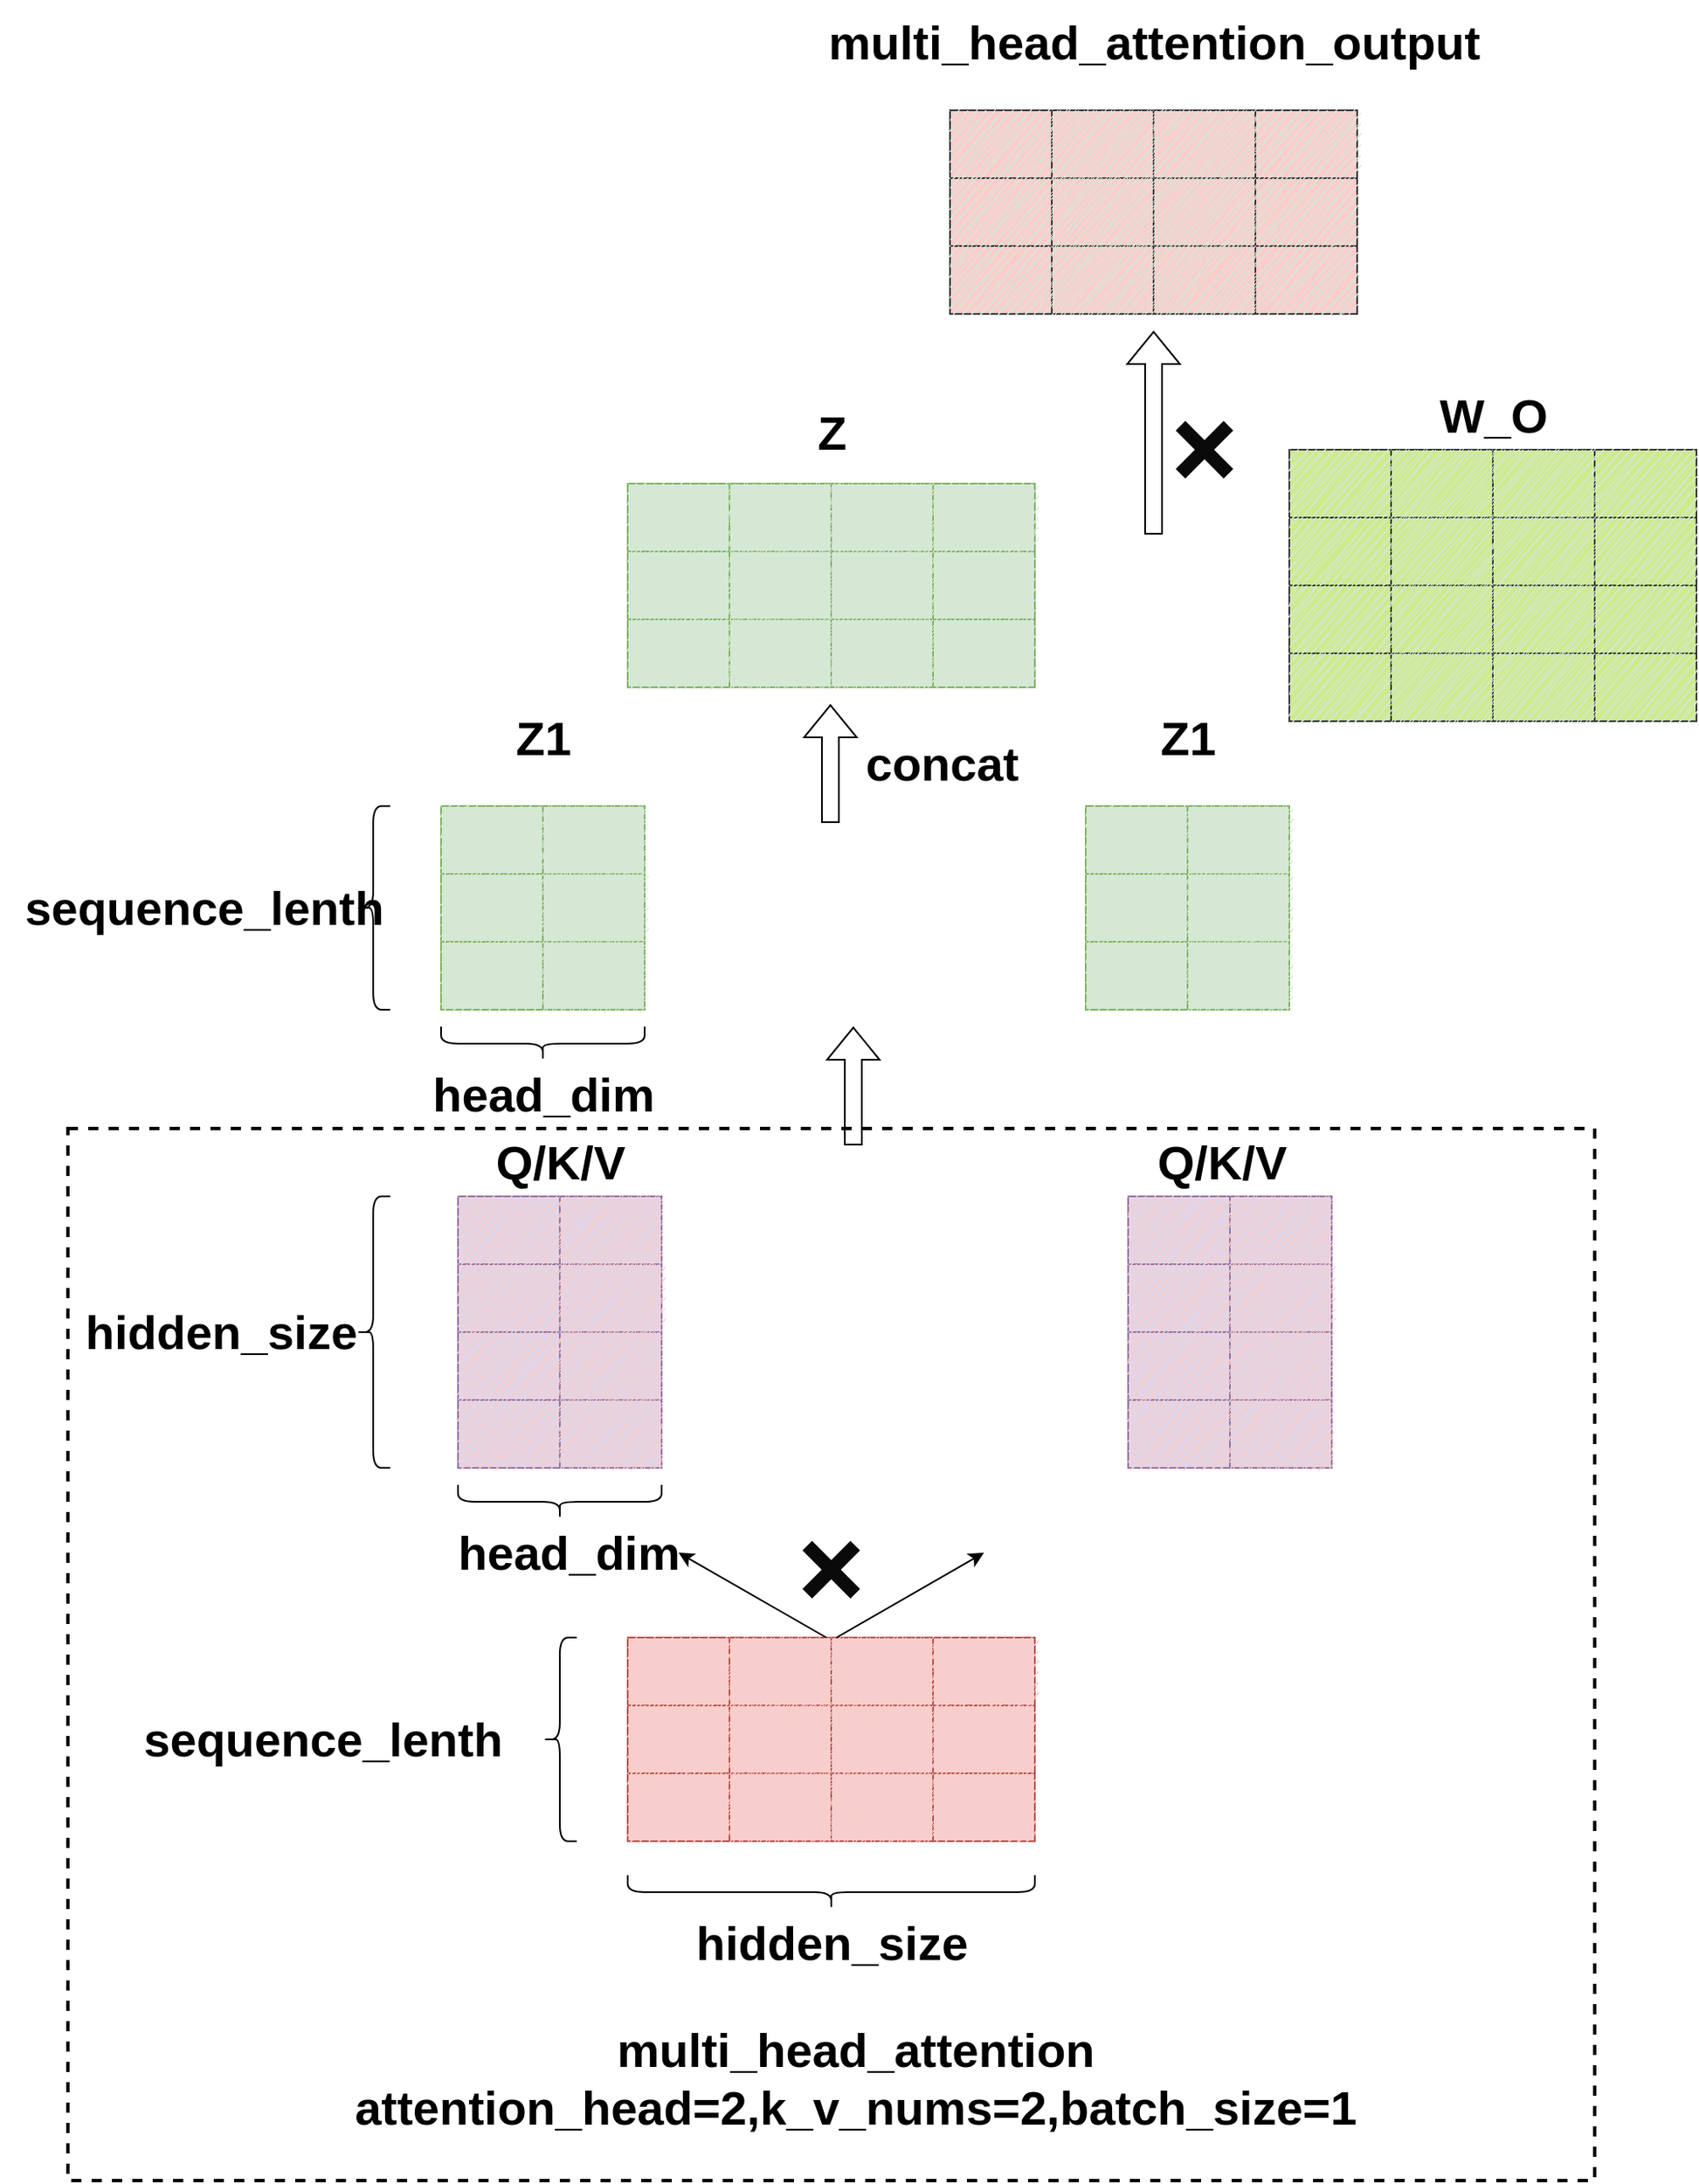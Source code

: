 <mxfile version="28.2.3">
  <diagram name="第 1 页" id="XWmFZcs1bydsPs41KzF8">
    <mxGraphModel dx="2600" dy="2162" grid="1" gridSize="10" guides="1" tooltips="1" connect="1" arrows="1" fold="1" page="1" pageScale="1" pageWidth="827" pageHeight="1169" math="0" shadow="0">
      <root>
        <mxCell id="0" />
        <mxCell id="1" parent="0" />
        <mxCell id="QxQH1etCJ_Zwl-zsI5nc-136" value="" style="rounded=0;whiteSpace=wrap;html=1;fillColor=none;dashed=1;strokeWidth=2;" parent="1" vertex="1">
          <mxGeometry x="-50" y="100" width="900" height="620" as="geometry" />
        </mxCell>
        <mxCell id="QxQH1etCJ_Zwl-zsI5nc-1" value="" style="shape=table;startSize=0;container=1;collapsible=0;childLayout=tableLayout;fontSize=16;fillColor=#f8cecc;strokeColor=#b85450;shadow=0;rounded=0;" parent="1" vertex="1">
          <mxGeometry x="280" y="400" width="240" height="120" as="geometry" />
        </mxCell>
        <mxCell id="QxQH1etCJ_Zwl-zsI5nc-2" value="" style="shape=tableRow;horizontal=0;startSize=0;swimlaneHead=0;swimlaneBody=0;strokeColor=#b85450;top=0;left=0;bottom=0;right=0;collapsible=0;dropTarget=0;fillColor=#f8cecc;points=[[0,0.5],[1,0.5]];portConstraint=eastwest;fontSize=16;shadow=0;sketch=1;curveFitting=1;jiggle=2;" parent="QxQH1etCJ_Zwl-zsI5nc-1" vertex="1">
          <mxGeometry width="240" height="40" as="geometry" />
        </mxCell>
        <mxCell id="QxQH1etCJ_Zwl-zsI5nc-3" value="" style="shape=partialRectangle;html=1;whiteSpace=wrap;connectable=0;strokeColor=#b85450;overflow=hidden;fillColor=#f8cecc;top=0;left=0;bottom=0;right=0;pointerEvents=1;fontSize=16;shadow=0;sketch=1;curveFitting=1;jiggle=2;" parent="QxQH1etCJ_Zwl-zsI5nc-2" vertex="1">
          <mxGeometry width="60" height="40" as="geometry">
            <mxRectangle width="60" height="40" as="alternateBounds" />
          </mxGeometry>
        </mxCell>
        <mxCell id="QxQH1etCJ_Zwl-zsI5nc-4" value="" style="shape=partialRectangle;html=1;whiteSpace=wrap;connectable=0;strokeColor=#b85450;overflow=hidden;fillColor=#f8cecc;top=0;left=0;bottom=0;right=0;pointerEvents=1;fontSize=16;shadow=0;sketch=1;curveFitting=1;jiggle=2;" parent="QxQH1etCJ_Zwl-zsI5nc-2" vertex="1">
          <mxGeometry x="60" width="60" height="40" as="geometry">
            <mxRectangle width="60" height="40" as="alternateBounds" />
          </mxGeometry>
        </mxCell>
        <mxCell id="QxQH1etCJ_Zwl-zsI5nc-5" value="" style="shape=partialRectangle;html=1;whiteSpace=wrap;connectable=0;strokeColor=#b85450;overflow=hidden;fillColor=#f8cecc;top=0;left=0;bottom=0;right=0;pointerEvents=1;fontSize=16;shadow=0;sketch=1;curveFitting=1;jiggle=2;" parent="QxQH1etCJ_Zwl-zsI5nc-2" vertex="1">
          <mxGeometry x="120" width="60" height="40" as="geometry">
            <mxRectangle width="60" height="40" as="alternateBounds" />
          </mxGeometry>
        </mxCell>
        <mxCell id="QxQH1etCJ_Zwl-zsI5nc-14" style="shape=partialRectangle;html=1;whiteSpace=wrap;connectable=0;strokeColor=#b85450;overflow=hidden;fillColor=#f8cecc;top=0;left=0;bottom=0;right=0;pointerEvents=1;fontSize=16;shadow=0;sketch=1;curveFitting=1;jiggle=2;" parent="QxQH1etCJ_Zwl-zsI5nc-2" vertex="1">
          <mxGeometry x="180" width="60" height="40" as="geometry">
            <mxRectangle width="60" height="40" as="alternateBounds" />
          </mxGeometry>
        </mxCell>
        <mxCell id="QxQH1etCJ_Zwl-zsI5nc-6" value="" style="shape=tableRow;horizontal=0;startSize=0;swimlaneHead=0;swimlaneBody=0;strokeColor=#b85450;top=0;left=0;bottom=0;right=0;collapsible=0;dropTarget=0;fillColor=#f8cecc;points=[[0,0.5],[1,0.5]];portConstraint=eastwest;fontSize=16;shadow=0;sketch=1;curveFitting=1;jiggle=2;" parent="QxQH1etCJ_Zwl-zsI5nc-1" vertex="1">
          <mxGeometry y="40" width="240" height="40" as="geometry" />
        </mxCell>
        <mxCell id="QxQH1etCJ_Zwl-zsI5nc-7" value="" style="shape=partialRectangle;html=1;whiteSpace=wrap;connectable=0;strokeColor=#b85450;overflow=hidden;fillColor=#f8cecc;top=0;left=0;bottom=0;right=0;pointerEvents=1;fontSize=16;shadow=0;sketch=1;curveFitting=1;jiggle=2;" parent="QxQH1etCJ_Zwl-zsI5nc-6" vertex="1">
          <mxGeometry width="60" height="40" as="geometry">
            <mxRectangle width="60" height="40" as="alternateBounds" />
          </mxGeometry>
        </mxCell>
        <mxCell id="QxQH1etCJ_Zwl-zsI5nc-8" value="" style="shape=partialRectangle;html=1;whiteSpace=wrap;connectable=0;strokeColor=#b85450;overflow=hidden;fillColor=#f8cecc;top=0;left=0;bottom=0;right=0;pointerEvents=1;fontSize=16;shadow=0;sketch=1;curveFitting=1;jiggle=2;" parent="QxQH1etCJ_Zwl-zsI5nc-6" vertex="1">
          <mxGeometry x="60" width="60" height="40" as="geometry">
            <mxRectangle width="60" height="40" as="alternateBounds" />
          </mxGeometry>
        </mxCell>
        <mxCell id="QxQH1etCJ_Zwl-zsI5nc-9" value="" style="shape=partialRectangle;html=1;whiteSpace=wrap;connectable=0;strokeColor=#b85450;overflow=hidden;fillColor=#f8cecc;top=0;left=0;bottom=0;right=0;pointerEvents=1;fontSize=16;shadow=0;sketch=1;curveFitting=1;jiggle=2;" parent="QxQH1etCJ_Zwl-zsI5nc-6" vertex="1">
          <mxGeometry x="120" width="60" height="40" as="geometry">
            <mxRectangle width="60" height="40" as="alternateBounds" />
          </mxGeometry>
        </mxCell>
        <mxCell id="QxQH1etCJ_Zwl-zsI5nc-15" style="shape=partialRectangle;html=1;whiteSpace=wrap;connectable=0;strokeColor=#b85450;overflow=hidden;fillColor=#f8cecc;top=0;left=0;bottom=0;right=0;pointerEvents=1;fontSize=16;shadow=0;sketch=1;curveFitting=1;jiggle=2;" parent="QxQH1etCJ_Zwl-zsI5nc-6" vertex="1">
          <mxGeometry x="180" width="60" height="40" as="geometry">
            <mxRectangle width="60" height="40" as="alternateBounds" />
          </mxGeometry>
        </mxCell>
        <mxCell id="QxQH1etCJ_Zwl-zsI5nc-10" value="" style="shape=tableRow;horizontal=0;startSize=0;swimlaneHead=0;swimlaneBody=0;strokeColor=#b85450;top=0;left=0;bottom=0;right=0;collapsible=0;dropTarget=0;fillColor=#f8cecc;points=[[0,0.5],[1,0.5]];portConstraint=eastwest;fontSize=16;shadow=0;sketch=1;curveFitting=1;jiggle=2;" parent="QxQH1etCJ_Zwl-zsI5nc-1" vertex="1">
          <mxGeometry y="80" width="240" height="40" as="geometry" />
        </mxCell>
        <mxCell id="QxQH1etCJ_Zwl-zsI5nc-11" value="" style="shape=partialRectangle;html=1;whiteSpace=wrap;connectable=0;strokeColor=#b85450;overflow=hidden;fillColor=#f8cecc;top=0;left=0;bottom=0;right=0;pointerEvents=1;fontSize=16;shadow=0;sketch=1;curveFitting=1;jiggle=2;" parent="QxQH1etCJ_Zwl-zsI5nc-10" vertex="1">
          <mxGeometry width="60" height="40" as="geometry">
            <mxRectangle width="60" height="40" as="alternateBounds" />
          </mxGeometry>
        </mxCell>
        <mxCell id="QxQH1etCJ_Zwl-zsI5nc-12" value="" style="shape=partialRectangle;html=1;whiteSpace=wrap;connectable=0;strokeColor=#b85450;overflow=hidden;fillColor=#f8cecc;top=0;left=0;bottom=0;right=0;pointerEvents=1;fontSize=16;shadow=0;sketch=1;curveFitting=1;jiggle=2;" parent="QxQH1etCJ_Zwl-zsI5nc-10" vertex="1">
          <mxGeometry x="60" width="60" height="40" as="geometry">
            <mxRectangle width="60" height="40" as="alternateBounds" />
          </mxGeometry>
        </mxCell>
        <mxCell id="QxQH1etCJ_Zwl-zsI5nc-13" value="" style="shape=partialRectangle;html=1;whiteSpace=wrap;connectable=0;strokeColor=#b85450;overflow=hidden;fillColor=#f8cecc;top=0;left=0;bottom=0;right=0;pointerEvents=1;fontSize=16;shadow=0;sketch=1;curveFitting=1;jiggle=2;" parent="QxQH1etCJ_Zwl-zsI5nc-10" vertex="1">
          <mxGeometry x="120" width="60" height="40" as="geometry">
            <mxRectangle width="60" height="40" as="alternateBounds" />
          </mxGeometry>
        </mxCell>
        <mxCell id="QxQH1etCJ_Zwl-zsI5nc-16" style="shape=partialRectangle;html=1;whiteSpace=wrap;connectable=0;strokeColor=#b85450;overflow=hidden;fillColor=#f8cecc;top=0;left=0;bottom=0;right=0;pointerEvents=1;fontSize=16;shadow=0;sketch=1;curveFitting=1;jiggle=2;" parent="QxQH1etCJ_Zwl-zsI5nc-10" vertex="1">
          <mxGeometry x="180" width="60" height="40" as="geometry">
            <mxRectangle width="60" height="40" as="alternateBounds" />
          </mxGeometry>
        </mxCell>
        <mxCell id="QxQH1etCJ_Zwl-zsI5nc-17" value="" style="shape=table;startSize=0;container=1;collapsible=0;childLayout=tableLayout;fontSize=16;fillColor=#e1d5e7;strokeColor=#9673a6;shadow=0;rounded=0;" parent="1" vertex="1">
          <mxGeometry x="180" y="140" width="120" height="160" as="geometry" />
        </mxCell>
        <mxCell id="QxQH1etCJ_Zwl-zsI5nc-18" value="" style="shape=tableRow;horizontal=0;startSize=0;swimlaneHead=0;swimlaneBody=0;strokeColor=#b85450;top=0;left=0;bottom=0;right=0;collapsible=0;dropTarget=0;fillColor=#f8cecc;points=[[0,0.5],[1,0.5]];portConstraint=eastwest;fontSize=16;shadow=0;sketch=1;curveFitting=1;jiggle=2;" parent="QxQH1etCJ_Zwl-zsI5nc-17" vertex="1">
          <mxGeometry width="120" height="40" as="geometry" />
        </mxCell>
        <mxCell id="QxQH1etCJ_Zwl-zsI5nc-19" value="" style="shape=partialRectangle;html=1;whiteSpace=wrap;connectable=0;strokeColor=#b85450;overflow=hidden;fillColor=#f8cecc;top=0;left=0;bottom=0;right=0;pointerEvents=1;fontSize=16;shadow=0;sketch=1;curveFitting=1;jiggle=2;" parent="QxQH1etCJ_Zwl-zsI5nc-18" vertex="1">
          <mxGeometry width="60" height="40" as="geometry">
            <mxRectangle width="60" height="40" as="alternateBounds" />
          </mxGeometry>
        </mxCell>
        <mxCell id="QxQH1etCJ_Zwl-zsI5nc-65" style="shape=partialRectangle;html=1;whiteSpace=wrap;connectable=0;strokeColor=#b85450;overflow=hidden;fillColor=#f8cecc;top=0;left=0;bottom=0;right=0;pointerEvents=1;fontSize=16;shadow=0;sketch=1;curveFitting=1;jiggle=2;" parent="QxQH1etCJ_Zwl-zsI5nc-18" vertex="1">
          <mxGeometry x="60" width="60" height="40" as="geometry">
            <mxRectangle width="60" height="40" as="alternateBounds" />
          </mxGeometry>
        </mxCell>
        <mxCell id="QxQH1etCJ_Zwl-zsI5nc-23" value="" style="shape=tableRow;horizontal=0;startSize=0;swimlaneHead=0;swimlaneBody=0;strokeColor=#b85450;top=0;left=0;bottom=0;right=0;collapsible=0;dropTarget=0;fillColor=#f8cecc;points=[[0,0.5],[1,0.5]];portConstraint=eastwest;fontSize=16;shadow=0;sketch=1;curveFitting=1;jiggle=2;" parent="QxQH1etCJ_Zwl-zsI5nc-17" vertex="1">
          <mxGeometry y="40" width="120" height="40" as="geometry" />
        </mxCell>
        <mxCell id="QxQH1etCJ_Zwl-zsI5nc-24" value="" style="shape=partialRectangle;html=1;whiteSpace=wrap;connectable=0;strokeColor=#b85450;overflow=hidden;fillColor=#f8cecc;top=0;left=0;bottom=0;right=0;pointerEvents=1;fontSize=16;shadow=0;sketch=1;curveFitting=1;jiggle=2;" parent="QxQH1etCJ_Zwl-zsI5nc-23" vertex="1">
          <mxGeometry width="60" height="40" as="geometry">
            <mxRectangle width="60" height="40" as="alternateBounds" />
          </mxGeometry>
        </mxCell>
        <mxCell id="QxQH1etCJ_Zwl-zsI5nc-66" style="shape=partialRectangle;html=1;whiteSpace=wrap;connectable=0;strokeColor=#b85450;overflow=hidden;fillColor=#f8cecc;top=0;left=0;bottom=0;right=0;pointerEvents=1;fontSize=16;shadow=0;sketch=1;curveFitting=1;jiggle=2;" parent="QxQH1etCJ_Zwl-zsI5nc-23" vertex="1">
          <mxGeometry x="60" width="60" height="40" as="geometry">
            <mxRectangle width="60" height="40" as="alternateBounds" />
          </mxGeometry>
        </mxCell>
        <mxCell id="QxQH1etCJ_Zwl-zsI5nc-28" value="" style="shape=tableRow;horizontal=0;startSize=0;swimlaneHead=0;swimlaneBody=0;strokeColor=#b85450;top=0;left=0;bottom=0;right=0;collapsible=0;dropTarget=0;fillColor=#f8cecc;points=[[0,0.5],[1,0.5]];portConstraint=eastwest;fontSize=16;shadow=0;sketch=1;curveFitting=1;jiggle=2;" parent="QxQH1etCJ_Zwl-zsI5nc-17" vertex="1">
          <mxGeometry y="80" width="120" height="40" as="geometry" />
        </mxCell>
        <mxCell id="QxQH1etCJ_Zwl-zsI5nc-29" value="" style="shape=partialRectangle;html=1;whiteSpace=wrap;connectable=0;strokeColor=#b85450;overflow=hidden;fillColor=#f8cecc;top=0;left=0;bottom=0;right=0;pointerEvents=1;fontSize=16;shadow=0;sketch=1;curveFitting=1;jiggle=2;" parent="QxQH1etCJ_Zwl-zsI5nc-28" vertex="1">
          <mxGeometry width="60" height="40" as="geometry">
            <mxRectangle width="60" height="40" as="alternateBounds" />
          </mxGeometry>
        </mxCell>
        <mxCell id="QxQH1etCJ_Zwl-zsI5nc-67" style="shape=partialRectangle;html=1;whiteSpace=wrap;connectable=0;strokeColor=#b85450;overflow=hidden;fillColor=#f8cecc;top=0;left=0;bottom=0;right=0;pointerEvents=1;fontSize=16;shadow=0;sketch=1;curveFitting=1;jiggle=2;" parent="QxQH1etCJ_Zwl-zsI5nc-28" vertex="1">
          <mxGeometry x="60" width="60" height="40" as="geometry">
            <mxRectangle width="60" height="40" as="alternateBounds" />
          </mxGeometry>
        </mxCell>
        <mxCell id="QxQH1etCJ_Zwl-zsI5nc-71" style="shape=tableRow;horizontal=0;startSize=0;swimlaneHead=0;swimlaneBody=0;strokeColor=#b85450;top=0;left=0;bottom=0;right=0;collapsible=0;dropTarget=0;fillColor=#f8cecc;points=[[0,0.5],[1,0.5]];portConstraint=eastwest;fontSize=16;shadow=0;sketch=1;curveFitting=1;jiggle=2;" parent="QxQH1etCJ_Zwl-zsI5nc-17" vertex="1">
          <mxGeometry y="120" width="120" height="40" as="geometry" />
        </mxCell>
        <mxCell id="QxQH1etCJ_Zwl-zsI5nc-72" style="shape=partialRectangle;html=1;whiteSpace=wrap;connectable=0;strokeColor=#b85450;overflow=hidden;fillColor=#f8cecc;top=0;left=0;bottom=0;right=0;pointerEvents=1;fontSize=16;shadow=0;sketch=1;curveFitting=1;jiggle=2;" parent="QxQH1etCJ_Zwl-zsI5nc-71" vertex="1">
          <mxGeometry width="60" height="40" as="geometry">
            <mxRectangle width="60" height="40" as="alternateBounds" />
          </mxGeometry>
        </mxCell>
        <mxCell id="QxQH1etCJ_Zwl-zsI5nc-73" style="shape=partialRectangle;html=1;whiteSpace=wrap;connectable=0;strokeColor=#b85450;overflow=hidden;fillColor=#f8cecc;top=0;left=0;bottom=0;right=0;pointerEvents=1;fontSize=16;shadow=0;sketch=1;curveFitting=1;jiggle=2;" parent="QxQH1etCJ_Zwl-zsI5nc-71" vertex="1">
          <mxGeometry x="60" width="60" height="40" as="geometry">
            <mxRectangle width="60" height="40" as="alternateBounds" />
          </mxGeometry>
        </mxCell>
        <mxCell id="QxQH1etCJ_Zwl-zsI5nc-40" value="" style="shape=table;startSize=0;container=1;collapsible=0;childLayout=tableLayout;fontSize=16;fillColor=#e1d5e7;strokeColor=#9673a6;shadow=0;rounded=0;" parent="1" vertex="1">
          <mxGeometry x="575" y="140" width="120" height="160" as="geometry" />
        </mxCell>
        <mxCell id="QxQH1etCJ_Zwl-zsI5nc-41" value="" style="shape=tableRow;horizontal=0;startSize=0;swimlaneHead=0;swimlaneBody=0;strokeColor=#b85450;top=0;left=0;bottom=0;right=0;collapsible=0;dropTarget=0;fillColor=#f8cecc;points=[[0,0.5],[1,0.5]];portConstraint=eastwest;fontSize=16;shadow=0;sketch=1;curveFitting=1;jiggle=2;" parent="QxQH1etCJ_Zwl-zsI5nc-40" vertex="1">
          <mxGeometry width="120" height="40" as="geometry" />
        </mxCell>
        <mxCell id="QxQH1etCJ_Zwl-zsI5nc-42" value="" style="shape=partialRectangle;html=1;whiteSpace=wrap;connectable=0;strokeColor=#b85450;overflow=hidden;fillColor=#f8cecc;top=0;left=0;bottom=0;right=0;pointerEvents=1;fontSize=16;shadow=0;sketch=1;curveFitting=1;jiggle=2;" parent="QxQH1etCJ_Zwl-zsI5nc-41" vertex="1">
          <mxGeometry width="60" height="40" as="geometry">
            <mxRectangle width="60" height="40" as="alternateBounds" />
          </mxGeometry>
        </mxCell>
        <mxCell id="QxQH1etCJ_Zwl-zsI5nc-68" style="shape=partialRectangle;html=1;whiteSpace=wrap;connectable=0;strokeColor=#b85450;overflow=hidden;fillColor=#f8cecc;top=0;left=0;bottom=0;right=0;pointerEvents=1;fontSize=16;shadow=0;sketch=1;curveFitting=1;jiggle=2;" parent="QxQH1etCJ_Zwl-zsI5nc-41" vertex="1">
          <mxGeometry x="60" width="60" height="40" as="geometry">
            <mxRectangle width="60" height="40" as="alternateBounds" />
          </mxGeometry>
        </mxCell>
        <mxCell id="QxQH1etCJ_Zwl-zsI5nc-43" value="" style="shape=tableRow;horizontal=0;startSize=0;swimlaneHead=0;swimlaneBody=0;strokeColor=#b85450;top=0;left=0;bottom=0;right=0;collapsible=0;dropTarget=0;fillColor=#f8cecc;points=[[0,0.5],[1,0.5]];portConstraint=eastwest;fontSize=16;shadow=0;sketch=1;curveFitting=1;jiggle=2;" parent="QxQH1etCJ_Zwl-zsI5nc-40" vertex="1">
          <mxGeometry y="40" width="120" height="40" as="geometry" />
        </mxCell>
        <mxCell id="QxQH1etCJ_Zwl-zsI5nc-44" value="" style="shape=partialRectangle;html=1;whiteSpace=wrap;connectable=0;strokeColor=#b85450;overflow=hidden;fillColor=#f8cecc;top=0;left=0;bottom=0;right=0;pointerEvents=1;fontSize=16;shadow=0;sketch=1;curveFitting=1;jiggle=2;" parent="QxQH1etCJ_Zwl-zsI5nc-43" vertex="1">
          <mxGeometry width="60" height="40" as="geometry">
            <mxRectangle width="60" height="40" as="alternateBounds" />
          </mxGeometry>
        </mxCell>
        <mxCell id="QxQH1etCJ_Zwl-zsI5nc-69" style="shape=partialRectangle;html=1;whiteSpace=wrap;connectable=0;strokeColor=#b85450;overflow=hidden;fillColor=#f8cecc;top=0;left=0;bottom=0;right=0;pointerEvents=1;fontSize=16;shadow=0;sketch=1;curveFitting=1;jiggle=2;" parent="QxQH1etCJ_Zwl-zsI5nc-43" vertex="1">
          <mxGeometry x="60" width="60" height="40" as="geometry">
            <mxRectangle width="60" height="40" as="alternateBounds" />
          </mxGeometry>
        </mxCell>
        <mxCell id="QxQH1etCJ_Zwl-zsI5nc-45" value="" style="shape=tableRow;horizontal=0;startSize=0;swimlaneHead=0;swimlaneBody=0;strokeColor=#b85450;top=0;left=0;bottom=0;right=0;collapsible=0;dropTarget=0;fillColor=#f8cecc;points=[[0,0.5],[1,0.5]];portConstraint=eastwest;fontSize=16;shadow=0;sketch=1;curveFitting=1;jiggle=2;" parent="QxQH1etCJ_Zwl-zsI5nc-40" vertex="1">
          <mxGeometry y="80" width="120" height="40" as="geometry" />
        </mxCell>
        <mxCell id="QxQH1etCJ_Zwl-zsI5nc-46" value="" style="shape=partialRectangle;html=1;whiteSpace=wrap;connectable=0;strokeColor=#b85450;overflow=hidden;fillColor=#f8cecc;top=0;left=0;bottom=0;right=0;pointerEvents=1;fontSize=16;shadow=0;sketch=1;curveFitting=1;jiggle=2;" parent="QxQH1etCJ_Zwl-zsI5nc-45" vertex="1">
          <mxGeometry width="60" height="40" as="geometry">
            <mxRectangle width="60" height="40" as="alternateBounds" />
          </mxGeometry>
        </mxCell>
        <mxCell id="QxQH1etCJ_Zwl-zsI5nc-70" style="shape=partialRectangle;html=1;whiteSpace=wrap;connectable=0;strokeColor=#b85450;overflow=hidden;fillColor=#f8cecc;top=0;left=0;bottom=0;right=0;pointerEvents=1;fontSize=16;shadow=0;sketch=1;curveFitting=1;jiggle=2;" parent="QxQH1etCJ_Zwl-zsI5nc-45" vertex="1">
          <mxGeometry x="60" width="60" height="40" as="geometry">
            <mxRectangle width="60" height="40" as="alternateBounds" />
          </mxGeometry>
        </mxCell>
        <mxCell id="QxQH1etCJ_Zwl-zsI5nc-74" style="shape=tableRow;horizontal=0;startSize=0;swimlaneHead=0;swimlaneBody=0;strokeColor=#b85450;top=0;left=0;bottom=0;right=0;collapsible=0;dropTarget=0;fillColor=#f8cecc;points=[[0,0.5],[1,0.5]];portConstraint=eastwest;fontSize=16;shadow=0;sketch=1;curveFitting=1;jiggle=2;" parent="QxQH1etCJ_Zwl-zsI5nc-40" vertex="1">
          <mxGeometry y="120" width="120" height="40" as="geometry" />
        </mxCell>
        <mxCell id="QxQH1etCJ_Zwl-zsI5nc-75" style="shape=partialRectangle;html=1;whiteSpace=wrap;connectable=0;strokeColor=#b85450;overflow=hidden;fillColor=#f8cecc;top=0;left=0;bottom=0;right=0;pointerEvents=1;fontSize=16;shadow=0;sketch=1;curveFitting=1;jiggle=2;" parent="QxQH1etCJ_Zwl-zsI5nc-74" vertex="1">
          <mxGeometry width="60" height="40" as="geometry">
            <mxRectangle width="60" height="40" as="alternateBounds" />
          </mxGeometry>
        </mxCell>
        <mxCell id="QxQH1etCJ_Zwl-zsI5nc-76" style="shape=partialRectangle;html=1;whiteSpace=wrap;connectable=0;strokeColor=#b85450;overflow=hidden;fillColor=#f8cecc;top=0;left=0;bottom=0;right=0;pointerEvents=1;fontSize=16;shadow=0;sketch=1;curveFitting=1;jiggle=2;" parent="QxQH1etCJ_Zwl-zsI5nc-74" vertex="1">
          <mxGeometry x="60" width="60" height="40" as="geometry">
            <mxRectangle width="60" height="40" as="alternateBounds" />
          </mxGeometry>
        </mxCell>
        <mxCell id="QxQH1etCJ_Zwl-zsI5nc-61" value="" style="shape=curlyBracket;whiteSpace=wrap;html=1;rounded=1;labelPosition=left;verticalLabelPosition=middle;align=right;verticalAlign=middle;" parent="1" vertex="1">
          <mxGeometry x="230" y="400" width="20" height="120" as="geometry" />
        </mxCell>
        <mxCell id="QxQH1etCJ_Zwl-zsI5nc-62" value="&lt;font&gt;&lt;b&gt;hidden_size&lt;/b&gt;&lt;/font&gt;" style="text;html=1;align=center;verticalAlign=middle;resizable=0;points=[];autosize=1;strokeColor=none;fillColor=none;strokeWidth=1;fontSize=28;" parent="1" vertex="1">
          <mxGeometry x="310" y="555" width="180" height="50" as="geometry" />
        </mxCell>
        <mxCell id="QxQH1etCJ_Zwl-zsI5nc-63" value="" style="shape=curlyBracket;whiteSpace=wrap;html=1;rounded=1;labelPosition=left;verticalLabelPosition=middle;align=right;verticalAlign=middle;rotation=-90;size=0.5;" parent="1" vertex="1">
          <mxGeometry x="390" y="430" width="20" height="240" as="geometry" />
        </mxCell>
        <mxCell id="QxQH1etCJ_Zwl-zsI5nc-64" value="&lt;font&gt;&lt;b&gt;sequence_lenth&lt;/b&gt;&lt;/font&gt;" style="text;html=1;align=center;verticalAlign=middle;resizable=0;points=[];autosize=1;strokeColor=none;fillColor=none;strokeWidth=1;fontSize=28;" parent="1" vertex="1">
          <mxGeometry x="-20" y="435" width="240" height="50" as="geometry" />
        </mxCell>
        <mxCell id="QxQH1etCJ_Zwl-zsI5nc-77" value="&lt;span&gt;&lt;b&gt;head_dim&lt;/b&gt;&lt;/span&gt;" style="text;html=1;align=center;verticalAlign=middle;resizable=0;points=[];autosize=1;strokeColor=none;fillColor=none;strokeWidth=1;fontSize=28;" parent="1" vertex="1">
          <mxGeometry x="170" y="325" width="150" height="50" as="geometry" />
        </mxCell>
        <mxCell id="QxQH1etCJ_Zwl-zsI5nc-78" value="" style="shape=curlyBracket;whiteSpace=wrap;html=1;rounded=1;labelPosition=left;verticalLabelPosition=middle;align=right;verticalAlign=middle;rotation=-90;size=0.5;" parent="1" vertex="1">
          <mxGeometry x="230" y="260" width="20" height="120" as="geometry" />
        </mxCell>
        <mxCell id="QxQH1etCJ_Zwl-zsI5nc-81" value="&lt;div&gt;&lt;font&gt;&lt;b&gt;multi_head_attention&lt;/b&gt;&lt;/font&gt;&lt;/div&gt;&lt;font&gt;&lt;b&gt;attention_head=2,&lt;/b&gt;&lt;/font&gt;&lt;b style=&quot;background-color: transparent; color: light-dark(rgb(0, 0, 0), rgb(255, 255, 255));&quot;&gt;k_v_nums=2,batch_size=1&lt;/b&gt;" style="text;html=1;align=center;verticalAlign=middle;resizable=0;points=[];autosize=1;strokeColor=none;fillColor=none;strokeWidth=1;fontSize=28;" parent="1" vertex="1">
          <mxGeometry x="109" y="620" width="610" height="80" as="geometry" />
        </mxCell>
        <mxCell id="QxQH1etCJ_Zwl-zsI5nc-82" value="" style="shape=curlyBracket;whiteSpace=wrap;html=1;rounded=1;labelPosition=left;verticalLabelPosition=middle;align=right;verticalAlign=middle;" parent="1" vertex="1">
          <mxGeometry x="120" y="140" width="20" height="160" as="geometry" />
        </mxCell>
        <mxCell id="QxQH1etCJ_Zwl-zsI5nc-84" value="&lt;font&gt;&lt;b&gt;hidden_size&lt;/b&gt;&lt;/font&gt;" style="text;html=1;align=center;verticalAlign=middle;resizable=0;points=[];autosize=1;strokeColor=none;fillColor=none;strokeWidth=1;fontSize=28;" parent="1" vertex="1">
          <mxGeometry x="-50" y="195" width="180" height="50" as="geometry" />
        </mxCell>
        <mxCell id="QxQH1etCJ_Zwl-zsI5nc-86" value="" style="shape=flexArrow;endArrow=classic;html=1;rounded=0;" parent="1" edge="1">
          <mxGeometry width="50" height="50" relative="1" as="geometry">
            <mxPoint x="413" y="110" as="sourcePoint" />
            <mxPoint x="413" y="40" as="targetPoint" />
          </mxGeometry>
        </mxCell>
        <mxCell id="QxQH1etCJ_Zwl-zsI5nc-87" value="" style="endArrow=classic;html=1;rounded=0;exitX=0.488;exitY=0;exitDx=0;exitDy=0;exitPerimeter=0;" parent="1" source="QxQH1etCJ_Zwl-zsI5nc-2" edge="1">
          <mxGeometry width="50" height="50" relative="1" as="geometry">
            <mxPoint x="330" y="320" as="sourcePoint" />
            <mxPoint x="310" y="350" as="targetPoint" />
          </mxGeometry>
        </mxCell>
        <mxCell id="QxQH1etCJ_Zwl-zsI5nc-88" value="" style="endArrow=classic;html=1;rounded=0;exitX=0.513;exitY=0;exitDx=0;exitDy=0;exitPerimeter=0;" parent="1" source="QxQH1etCJ_Zwl-zsI5nc-2" edge="1">
          <mxGeometry width="50" height="50" relative="1" as="geometry">
            <mxPoint x="547" y="410" as="sourcePoint" />
            <mxPoint x="490" y="350" as="targetPoint" />
          </mxGeometry>
        </mxCell>
        <mxCell id="QxQH1etCJ_Zwl-zsI5nc-89" value="" style="shape=cross;whiteSpace=wrap;html=1;rotation=45;strokeColor=none;fillColor=light-dark(#0a0a0a, #ededed);" parent="1" vertex="1">
          <mxGeometry x="380" y="340" width="40" height="40" as="geometry" />
        </mxCell>
        <mxCell id="QxQH1etCJ_Zwl-zsI5nc-92" value="&lt;font&gt;&lt;b&gt;Q/K/V&lt;/b&gt;&lt;/font&gt;" style="text;html=1;align=center;verticalAlign=middle;resizable=0;points=[];autosize=1;strokeColor=none;fillColor=none;strokeWidth=1;fontSize=28;" parent="1" vertex="1">
          <mxGeometry x="190" y="95" width="100" height="50" as="geometry" />
        </mxCell>
        <mxCell id="QxQH1etCJ_Zwl-zsI5nc-93" value="&lt;b&gt;Q/K/V&lt;/b&gt;" style="text;html=1;align=center;verticalAlign=middle;resizable=0;points=[];autosize=1;strokeColor=none;fillColor=none;strokeWidth=1;fontSize=28;" parent="1" vertex="1">
          <mxGeometry x="580" y="95" width="100" height="50" as="geometry" />
        </mxCell>
        <mxCell id="QxQH1etCJ_Zwl-zsI5nc-94" value="" style="shape=table;startSize=0;container=1;collapsible=0;childLayout=tableLayout;fontSize=16;fillColor=#d5e8d4;strokeColor=#82b366;shadow=0;rounded=0;" parent="1" vertex="1">
          <mxGeometry x="170" y="-90" width="120" height="120" as="geometry" />
        </mxCell>
        <mxCell id="QxQH1etCJ_Zwl-zsI5nc-95" value="" style="shape=tableRow;horizontal=0;startSize=0;swimlaneHead=0;swimlaneBody=0;strokeColor=#82b366;top=0;left=0;bottom=0;right=0;collapsible=0;dropTarget=0;fillColor=#d5e8d4;points=[[0,0.5],[1,0.5]];portConstraint=eastwest;fontSize=16;shadow=0;sketch=1;curveFitting=1;jiggle=2;" parent="QxQH1etCJ_Zwl-zsI5nc-94" vertex="1">
          <mxGeometry width="120" height="40" as="geometry" />
        </mxCell>
        <mxCell id="QxQH1etCJ_Zwl-zsI5nc-96" value="" style="shape=partialRectangle;html=1;whiteSpace=wrap;connectable=0;strokeColor=#82b366;overflow=hidden;fillColor=#d5e8d4;top=0;left=0;bottom=0;right=0;pointerEvents=1;fontSize=16;shadow=0;sketch=1;curveFitting=1;jiggle=2;" parent="QxQH1etCJ_Zwl-zsI5nc-95" vertex="1">
          <mxGeometry width="60" height="40" as="geometry">
            <mxRectangle width="60" height="40" as="alternateBounds" />
          </mxGeometry>
        </mxCell>
        <mxCell id="QxQH1etCJ_Zwl-zsI5nc-97" value="" style="shape=partialRectangle;html=1;whiteSpace=wrap;connectable=0;strokeColor=#82b366;overflow=hidden;fillColor=#d5e8d4;top=0;left=0;bottom=0;right=0;pointerEvents=1;fontSize=16;shadow=0;sketch=1;curveFitting=1;jiggle=2;" parent="QxQH1etCJ_Zwl-zsI5nc-95" vertex="1">
          <mxGeometry x="60" width="60" height="40" as="geometry">
            <mxRectangle width="60" height="40" as="alternateBounds" />
          </mxGeometry>
        </mxCell>
        <mxCell id="QxQH1etCJ_Zwl-zsI5nc-100" value="" style="shape=tableRow;horizontal=0;startSize=0;swimlaneHead=0;swimlaneBody=0;strokeColor=#82b366;top=0;left=0;bottom=0;right=0;collapsible=0;dropTarget=0;fillColor=#d5e8d4;points=[[0,0.5],[1,0.5]];portConstraint=eastwest;fontSize=16;shadow=0;sketch=1;curveFitting=1;jiggle=2;" parent="QxQH1etCJ_Zwl-zsI5nc-94" vertex="1">
          <mxGeometry y="40" width="120" height="40" as="geometry" />
        </mxCell>
        <mxCell id="QxQH1etCJ_Zwl-zsI5nc-101" value="" style="shape=partialRectangle;html=1;whiteSpace=wrap;connectable=0;strokeColor=#82b366;overflow=hidden;fillColor=#d5e8d4;top=0;left=0;bottom=0;right=0;pointerEvents=1;fontSize=16;shadow=0;sketch=1;curveFitting=1;jiggle=2;" parent="QxQH1etCJ_Zwl-zsI5nc-100" vertex="1">
          <mxGeometry width="60" height="40" as="geometry">
            <mxRectangle width="60" height="40" as="alternateBounds" />
          </mxGeometry>
        </mxCell>
        <mxCell id="QxQH1etCJ_Zwl-zsI5nc-102" value="" style="shape=partialRectangle;html=1;whiteSpace=wrap;connectable=0;strokeColor=#82b366;overflow=hidden;fillColor=#d5e8d4;top=0;left=0;bottom=0;right=0;pointerEvents=1;fontSize=16;shadow=0;sketch=1;curveFitting=1;jiggle=2;" parent="QxQH1etCJ_Zwl-zsI5nc-100" vertex="1">
          <mxGeometry x="60" width="60" height="40" as="geometry">
            <mxRectangle width="60" height="40" as="alternateBounds" />
          </mxGeometry>
        </mxCell>
        <mxCell id="QxQH1etCJ_Zwl-zsI5nc-105" value="" style="shape=tableRow;horizontal=0;startSize=0;swimlaneHead=0;swimlaneBody=0;strokeColor=#82b366;top=0;left=0;bottom=0;right=0;collapsible=0;dropTarget=0;fillColor=#d5e8d4;points=[[0,0.5],[1,0.5]];portConstraint=eastwest;fontSize=16;shadow=0;sketch=1;curveFitting=1;jiggle=2;" parent="QxQH1etCJ_Zwl-zsI5nc-94" vertex="1">
          <mxGeometry y="80" width="120" height="40" as="geometry" />
        </mxCell>
        <mxCell id="QxQH1etCJ_Zwl-zsI5nc-106" value="" style="shape=partialRectangle;html=1;whiteSpace=wrap;connectable=0;strokeColor=#82b366;overflow=hidden;fillColor=#d5e8d4;top=0;left=0;bottom=0;right=0;pointerEvents=1;fontSize=16;shadow=0;sketch=1;curveFitting=1;jiggle=2;" parent="QxQH1etCJ_Zwl-zsI5nc-105" vertex="1">
          <mxGeometry width="60" height="40" as="geometry">
            <mxRectangle width="60" height="40" as="alternateBounds" />
          </mxGeometry>
        </mxCell>
        <mxCell id="QxQH1etCJ_Zwl-zsI5nc-107" value="" style="shape=partialRectangle;html=1;whiteSpace=wrap;connectable=0;strokeColor=#82b366;overflow=hidden;fillColor=#d5e8d4;top=0;left=0;bottom=0;right=0;pointerEvents=1;fontSize=16;shadow=0;sketch=1;curveFitting=1;jiggle=2;" parent="QxQH1etCJ_Zwl-zsI5nc-105" vertex="1">
          <mxGeometry x="60" width="60" height="40" as="geometry">
            <mxRectangle width="60" height="40" as="alternateBounds" />
          </mxGeometry>
        </mxCell>
        <mxCell id="QxQH1etCJ_Zwl-zsI5nc-110" value="" style="shape=table;startSize=0;container=1;collapsible=0;childLayout=tableLayout;fontSize=16;fillColor=#d5e8d4;strokeColor=#82b366;shadow=0;rounded=0;" parent="1" vertex="1">
          <mxGeometry x="550" y="-90" width="120" height="120" as="geometry" />
        </mxCell>
        <mxCell id="QxQH1etCJ_Zwl-zsI5nc-111" value="" style="shape=tableRow;horizontal=0;startSize=0;swimlaneHead=0;swimlaneBody=0;strokeColor=#82b366;top=0;left=0;bottom=0;right=0;collapsible=0;dropTarget=0;fillColor=#d5e8d4;points=[[0,0.5],[1,0.5]];portConstraint=eastwest;fontSize=16;shadow=0;sketch=1;curveFitting=1;jiggle=2;" parent="QxQH1etCJ_Zwl-zsI5nc-110" vertex="1">
          <mxGeometry width="120" height="40" as="geometry" />
        </mxCell>
        <mxCell id="QxQH1etCJ_Zwl-zsI5nc-112" value="" style="shape=partialRectangle;html=1;whiteSpace=wrap;connectable=0;strokeColor=#82b366;overflow=hidden;fillColor=#d5e8d4;top=0;left=0;bottom=0;right=0;pointerEvents=1;fontSize=16;shadow=0;sketch=1;curveFitting=1;jiggle=2;" parent="QxQH1etCJ_Zwl-zsI5nc-111" vertex="1">
          <mxGeometry width="60" height="40" as="geometry">
            <mxRectangle width="60" height="40" as="alternateBounds" />
          </mxGeometry>
        </mxCell>
        <mxCell id="QxQH1etCJ_Zwl-zsI5nc-113" value="" style="shape=partialRectangle;html=1;whiteSpace=wrap;connectable=0;strokeColor=#82b366;overflow=hidden;fillColor=#d5e8d4;top=0;left=0;bottom=0;right=0;pointerEvents=1;fontSize=16;shadow=0;sketch=1;curveFitting=1;jiggle=2;" parent="QxQH1etCJ_Zwl-zsI5nc-111" vertex="1">
          <mxGeometry x="60" width="60" height="40" as="geometry">
            <mxRectangle width="60" height="40" as="alternateBounds" />
          </mxGeometry>
        </mxCell>
        <mxCell id="QxQH1etCJ_Zwl-zsI5nc-116" value="" style="shape=tableRow;horizontal=0;startSize=0;swimlaneHead=0;swimlaneBody=0;strokeColor=#82b366;top=0;left=0;bottom=0;right=0;collapsible=0;dropTarget=0;fillColor=#d5e8d4;points=[[0,0.5],[1,0.5]];portConstraint=eastwest;fontSize=16;shadow=0;sketch=1;curveFitting=1;jiggle=2;" parent="QxQH1etCJ_Zwl-zsI5nc-110" vertex="1">
          <mxGeometry y="40" width="120" height="40" as="geometry" />
        </mxCell>
        <mxCell id="QxQH1etCJ_Zwl-zsI5nc-117" value="" style="shape=partialRectangle;html=1;whiteSpace=wrap;connectable=0;strokeColor=#82b366;overflow=hidden;fillColor=#d5e8d4;top=0;left=0;bottom=0;right=0;pointerEvents=1;fontSize=16;shadow=0;sketch=1;curveFitting=1;jiggle=2;" parent="QxQH1etCJ_Zwl-zsI5nc-116" vertex="1">
          <mxGeometry width="60" height="40" as="geometry">
            <mxRectangle width="60" height="40" as="alternateBounds" />
          </mxGeometry>
        </mxCell>
        <mxCell id="QxQH1etCJ_Zwl-zsI5nc-118" value="" style="shape=partialRectangle;html=1;whiteSpace=wrap;connectable=0;strokeColor=#82b366;overflow=hidden;fillColor=#d5e8d4;top=0;left=0;bottom=0;right=0;pointerEvents=1;fontSize=16;shadow=0;sketch=1;curveFitting=1;jiggle=2;" parent="QxQH1etCJ_Zwl-zsI5nc-116" vertex="1">
          <mxGeometry x="60" width="60" height="40" as="geometry">
            <mxRectangle width="60" height="40" as="alternateBounds" />
          </mxGeometry>
        </mxCell>
        <mxCell id="QxQH1etCJ_Zwl-zsI5nc-121" value="" style="shape=tableRow;horizontal=0;startSize=0;swimlaneHead=0;swimlaneBody=0;strokeColor=#82b366;top=0;left=0;bottom=0;right=0;collapsible=0;dropTarget=0;fillColor=#d5e8d4;points=[[0,0.5],[1,0.5]];portConstraint=eastwest;fontSize=16;shadow=0;sketch=1;curveFitting=1;jiggle=2;" parent="QxQH1etCJ_Zwl-zsI5nc-110" vertex="1">
          <mxGeometry y="80" width="120" height="40" as="geometry" />
        </mxCell>
        <mxCell id="QxQH1etCJ_Zwl-zsI5nc-122" value="" style="shape=partialRectangle;html=1;whiteSpace=wrap;connectable=0;strokeColor=#82b366;overflow=hidden;fillColor=#d5e8d4;top=0;left=0;bottom=0;right=0;pointerEvents=1;fontSize=16;shadow=0;sketch=1;curveFitting=1;jiggle=2;" parent="QxQH1etCJ_Zwl-zsI5nc-121" vertex="1">
          <mxGeometry width="60" height="40" as="geometry">
            <mxRectangle width="60" height="40" as="alternateBounds" />
          </mxGeometry>
        </mxCell>
        <mxCell id="QxQH1etCJ_Zwl-zsI5nc-123" value="" style="shape=partialRectangle;html=1;whiteSpace=wrap;connectable=0;strokeColor=#82b366;overflow=hidden;fillColor=#d5e8d4;top=0;left=0;bottom=0;right=0;pointerEvents=1;fontSize=16;shadow=0;sketch=1;curveFitting=1;jiggle=2;" parent="QxQH1etCJ_Zwl-zsI5nc-121" vertex="1">
          <mxGeometry x="60" width="60" height="40" as="geometry">
            <mxRectangle width="60" height="40" as="alternateBounds" />
          </mxGeometry>
        </mxCell>
        <mxCell id="QxQH1etCJ_Zwl-zsI5nc-126" value="&lt;font&gt;&lt;b&gt;Z1&lt;/b&gt;&lt;/font&gt;" style="text;html=1;align=center;verticalAlign=middle;resizable=0;points=[];autosize=1;strokeColor=none;fillColor=none;strokeWidth=1;fontSize=28;" parent="1" vertex="1">
          <mxGeometry x="200" y="-155" width="60" height="50" as="geometry" />
        </mxCell>
        <mxCell id="QxQH1etCJ_Zwl-zsI5nc-127" value="" style="shape=curlyBracket;whiteSpace=wrap;html=1;rounded=1;labelPosition=left;verticalLabelPosition=middle;align=right;verticalAlign=middle;rotation=-90;size=0.5;" parent="1" vertex="1">
          <mxGeometry x="220" y="-10" width="20" height="120" as="geometry" />
        </mxCell>
        <mxCell id="QxQH1etCJ_Zwl-zsI5nc-128" value="&lt;span&gt;&lt;b&gt;head_dim&lt;/b&gt;&lt;/span&gt;" style="text;html=1;align=center;verticalAlign=middle;resizable=0;points=[];autosize=1;strokeColor=none;fillColor=none;strokeWidth=1;fontSize=28;" parent="1" vertex="1">
          <mxGeometry x="155" y="55" width="150" height="50" as="geometry" />
        </mxCell>
        <mxCell id="QxQH1etCJ_Zwl-zsI5nc-129" value="" style="shape=curlyBracket;whiteSpace=wrap;html=1;rounded=1;labelPosition=left;verticalLabelPosition=middle;align=right;verticalAlign=middle;" parent="1" vertex="1">
          <mxGeometry x="120" y="-90" width="20" height="120" as="geometry" />
        </mxCell>
        <mxCell id="QxQH1etCJ_Zwl-zsI5nc-130" value="&lt;font&gt;&lt;b&gt;sequence_lenth&lt;/b&gt;&lt;/font&gt;" style="text;html=1;align=center;verticalAlign=middle;resizable=0;points=[];autosize=1;strokeColor=none;fillColor=none;strokeWidth=1;fontSize=28;" parent="1" vertex="1">
          <mxGeometry x="-90" y="-55" width="240" height="50" as="geometry" />
        </mxCell>
        <mxCell id="QxQH1etCJ_Zwl-zsI5nc-133" value="&lt;font&gt;&lt;b&gt;Z1&lt;/b&gt;&lt;/font&gt;" style="text;html=1;align=center;verticalAlign=middle;resizable=0;points=[];autosize=1;strokeColor=none;fillColor=none;strokeWidth=1;fontSize=28;" parent="1" vertex="1">
          <mxGeometry x="580" y="-155" width="60" height="50" as="geometry" />
        </mxCell>
        <mxCell id="QxQH1etCJ_Zwl-zsI5nc-137" value="" style="shape=flexArrow;endArrow=classic;html=1;rounded=0;" parent="1" edge="1">
          <mxGeometry width="50" height="50" relative="1" as="geometry">
            <mxPoint x="399.5" y="-80" as="sourcePoint" />
            <mxPoint x="399.5" y="-150" as="targetPoint" />
          </mxGeometry>
        </mxCell>
        <mxCell id="QxQH1etCJ_Zwl-zsI5nc-138" value="&lt;font&gt;&lt;b&gt;concat&lt;/b&gt;&lt;/font&gt;" style="text;html=1;align=center;verticalAlign=middle;resizable=0;points=[];autosize=1;strokeColor=none;fillColor=none;strokeWidth=1;fontSize=28;" parent="1" vertex="1">
          <mxGeometry x="410" y="-140" width="110" height="50" as="geometry" />
        </mxCell>
        <mxCell id="QxQH1etCJ_Zwl-zsI5nc-139" value="" style="shape=table;startSize=0;container=1;collapsible=0;childLayout=tableLayout;fontSize=16;fillColor=#d5e8d4;strokeColor=#82b366;shadow=0;rounded=0;" parent="1" vertex="1">
          <mxGeometry x="280" y="-280" width="240" height="120" as="geometry" />
        </mxCell>
        <mxCell id="QxQH1etCJ_Zwl-zsI5nc-140" value="" style="shape=tableRow;horizontal=0;startSize=0;swimlaneHead=0;swimlaneBody=0;strokeColor=#82b366;top=0;left=0;bottom=0;right=0;collapsible=0;dropTarget=0;fillColor=#d5e8d4;points=[[0,0.5],[1,0.5]];portConstraint=eastwest;fontSize=16;shadow=0;sketch=1;curveFitting=1;jiggle=2;" parent="QxQH1etCJ_Zwl-zsI5nc-139" vertex="1">
          <mxGeometry width="240" height="40" as="geometry" />
        </mxCell>
        <mxCell id="QxQH1etCJ_Zwl-zsI5nc-141" value="" style="shape=partialRectangle;html=1;whiteSpace=wrap;connectable=0;strokeColor=#82b366;overflow=hidden;fillColor=#d5e8d4;top=0;left=0;bottom=0;right=0;pointerEvents=1;fontSize=16;shadow=0;sketch=1;curveFitting=1;jiggle=2;" parent="QxQH1etCJ_Zwl-zsI5nc-140" vertex="1">
          <mxGeometry width="60" height="40" as="geometry">
            <mxRectangle width="60" height="40" as="alternateBounds" />
          </mxGeometry>
        </mxCell>
        <mxCell id="QxQH1etCJ_Zwl-zsI5nc-142" value="" style="shape=partialRectangle;html=1;whiteSpace=wrap;connectable=0;strokeColor=#82b366;overflow=hidden;fillColor=#d5e8d4;top=0;left=0;bottom=0;right=0;pointerEvents=1;fontSize=16;shadow=0;sketch=1;curveFitting=1;jiggle=2;" parent="QxQH1etCJ_Zwl-zsI5nc-140" vertex="1">
          <mxGeometry x="60" width="60" height="40" as="geometry">
            <mxRectangle width="60" height="40" as="alternateBounds" />
          </mxGeometry>
        </mxCell>
        <mxCell id="QxQH1etCJ_Zwl-zsI5nc-149" style="shape=partialRectangle;html=1;whiteSpace=wrap;connectable=0;strokeColor=#82b366;overflow=hidden;fillColor=#d5e8d4;top=0;left=0;bottom=0;right=0;pointerEvents=1;fontSize=16;shadow=0;sketch=1;curveFitting=1;jiggle=2;" parent="QxQH1etCJ_Zwl-zsI5nc-140" vertex="1">
          <mxGeometry x="120" width="60" height="40" as="geometry">
            <mxRectangle width="60" height="40" as="alternateBounds" />
          </mxGeometry>
        </mxCell>
        <mxCell id="QxQH1etCJ_Zwl-zsI5nc-152" style="shape=partialRectangle;html=1;whiteSpace=wrap;connectable=0;strokeColor=#82b366;overflow=hidden;fillColor=#d5e8d4;top=0;left=0;bottom=0;right=0;pointerEvents=1;fontSize=16;shadow=0;sketch=1;curveFitting=1;jiggle=2;" parent="QxQH1etCJ_Zwl-zsI5nc-140" vertex="1">
          <mxGeometry x="180" width="60" height="40" as="geometry">
            <mxRectangle width="60" height="40" as="alternateBounds" />
          </mxGeometry>
        </mxCell>
        <mxCell id="QxQH1etCJ_Zwl-zsI5nc-143" value="" style="shape=tableRow;horizontal=0;startSize=0;swimlaneHead=0;swimlaneBody=0;strokeColor=#82b366;top=0;left=0;bottom=0;right=0;collapsible=0;dropTarget=0;fillColor=#d5e8d4;points=[[0,0.5],[1,0.5]];portConstraint=eastwest;fontSize=16;shadow=0;sketch=1;curveFitting=1;jiggle=2;" parent="QxQH1etCJ_Zwl-zsI5nc-139" vertex="1">
          <mxGeometry y="40" width="240" height="40" as="geometry" />
        </mxCell>
        <mxCell id="QxQH1etCJ_Zwl-zsI5nc-144" value="" style="shape=partialRectangle;html=1;whiteSpace=wrap;connectable=0;strokeColor=#82b366;overflow=hidden;fillColor=#d5e8d4;top=0;left=0;bottom=0;right=0;pointerEvents=1;fontSize=16;shadow=0;sketch=1;curveFitting=1;jiggle=2;" parent="QxQH1etCJ_Zwl-zsI5nc-143" vertex="1">
          <mxGeometry width="60" height="40" as="geometry">
            <mxRectangle width="60" height="40" as="alternateBounds" />
          </mxGeometry>
        </mxCell>
        <mxCell id="QxQH1etCJ_Zwl-zsI5nc-145" value="" style="shape=partialRectangle;html=1;whiteSpace=wrap;connectable=0;strokeColor=#82b366;overflow=hidden;fillColor=#d5e8d4;top=0;left=0;bottom=0;right=0;pointerEvents=1;fontSize=16;shadow=0;sketch=1;curveFitting=1;jiggle=2;" parent="QxQH1etCJ_Zwl-zsI5nc-143" vertex="1">
          <mxGeometry x="60" width="60" height="40" as="geometry">
            <mxRectangle width="60" height="40" as="alternateBounds" />
          </mxGeometry>
        </mxCell>
        <mxCell id="QxQH1etCJ_Zwl-zsI5nc-150" style="shape=partialRectangle;html=1;whiteSpace=wrap;connectable=0;strokeColor=#82b366;overflow=hidden;fillColor=#d5e8d4;top=0;left=0;bottom=0;right=0;pointerEvents=1;fontSize=16;shadow=0;sketch=1;curveFitting=1;jiggle=2;" parent="QxQH1etCJ_Zwl-zsI5nc-143" vertex="1">
          <mxGeometry x="120" width="60" height="40" as="geometry">
            <mxRectangle width="60" height="40" as="alternateBounds" />
          </mxGeometry>
        </mxCell>
        <mxCell id="QxQH1etCJ_Zwl-zsI5nc-153" style="shape=partialRectangle;html=1;whiteSpace=wrap;connectable=0;strokeColor=#82b366;overflow=hidden;fillColor=#d5e8d4;top=0;left=0;bottom=0;right=0;pointerEvents=1;fontSize=16;shadow=0;sketch=1;curveFitting=1;jiggle=2;" parent="QxQH1etCJ_Zwl-zsI5nc-143" vertex="1">
          <mxGeometry x="180" width="60" height="40" as="geometry">
            <mxRectangle width="60" height="40" as="alternateBounds" />
          </mxGeometry>
        </mxCell>
        <mxCell id="QxQH1etCJ_Zwl-zsI5nc-146" value="" style="shape=tableRow;horizontal=0;startSize=0;swimlaneHead=0;swimlaneBody=0;strokeColor=#82b366;top=0;left=0;bottom=0;right=0;collapsible=0;dropTarget=0;fillColor=#d5e8d4;points=[[0,0.5],[1,0.5]];portConstraint=eastwest;fontSize=16;shadow=0;sketch=1;curveFitting=1;jiggle=2;" parent="QxQH1etCJ_Zwl-zsI5nc-139" vertex="1">
          <mxGeometry y="80" width="240" height="40" as="geometry" />
        </mxCell>
        <mxCell id="QxQH1etCJ_Zwl-zsI5nc-147" value="" style="shape=partialRectangle;html=1;whiteSpace=wrap;connectable=0;strokeColor=#82b366;overflow=hidden;fillColor=#d5e8d4;top=0;left=0;bottom=0;right=0;pointerEvents=1;fontSize=16;shadow=0;sketch=1;curveFitting=1;jiggle=2;" parent="QxQH1etCJ_Zwl-zsI5nc-146" vertex="1">
          <mxGeometry width="60" height="40" as="geometry">
            <mxRectangle width="60" height="40" as="alternateBounds" />
          </mxGeometry>
        </mxCell>
        <mxCell id="QxQH1etCJ_Zwl-zsI5nc-148" value="" style="shape=partialRectangle;html=1;whiteSpace=wrap;connectable=0;strokeColor=#82b366;overflow=hidden;fillColor=#d5e8d4;top=0;left=0;bottom=0;right=0;pointerEvents=1;fontSize=16;shadow=0;sketch=1;curveFitting=1;jiggle=2;" parent="QxQH1etCJ_Zwl-zsI5nc-146" vertex="1">
          <mxGeometry x="60" width="60" height="40" as="geometry">
            <mxRectangle width="60" height="40" as="alternateBounds" />
          </mxGeometry>
        </mxCell>
        <mxCell id="QxQH1etCJ_Zwl-zsI5nc-151" style="shape=partialRectangle;html=1;whiteSpace=wrap;connectable=0;strokeColor=#82b366;overflow=hidden;fillColor=#d5e8d4;top=0;left=0;bottom=0;right=0;pointerEvents=1;fontSize=16;shadow=0;sketch=1;curveFitting=1;jiggle=2;" parent="QxQH1etCJ_Zwl-zsI5nc-146" vertex="1">
          <mxGeometry x="120" width="60" height="40" as="geometry">
            <mxRectangle width="60" height="40" as="alternateBounds" />
          </mxGeometry>
        </mxCell>
        <mxCell id="QxQH1etCJ_Zwl-zsI5nc-154" style="shape=partialRectangle;html=1;whiteSpace=wrap;connectable=0;strokeColor=#82b366;overflow=hidden;fillColor=#d5e8d4;top=0;left=0;bottom=0;right=0;pointerEvents=1;fontSize=16;shadow=0;sketch=1;curveFitting=1;jiggle=2;" parent="QxQH1etCJ_Zwl-zsI5nc-146" vertex="1">
          <mxGeometry x="180" width="60" height="40" as="geometry">
            <mxRectangle width="60" height="40" as="alternateBounds" />
          </mxGeometry>
        </mxCell>
        <mxCell id="QxQH1etCJ_Zwl-zsI5nc-155" value="&lt;font&gt;&lt;b&gt;Z&lt;/b&gt;&lt;/font&gt;" style="text;html=1;align=center;verticalAlign=middle;resizable=0;points=[];autosize=1;strokeColor=none;fillColor=none;strokeWidth=1;fontSize=28;" parent="1" vertex="1">
          <mxGeometry x="380" y="-335" width="40" height="50" as="geometry" />
        </mxCell>
        <mxCell id="QxQH1etCJ_Zwl-zsI5nc-156" value="" style="shape=table;startSize=0;container=1;collapsible=0;childLayout=tableLayout;fontSize=16;fillColor=#cdeb8b;strokeColor=#36393d;shadow=0;rounded=0;" parent="1" vertex="1">
          <mxGeometry x="670" y="-300" width="240" height="160" as="geometry" />
        </mxCell>
        <mxCell id="QxQH1etCJ_Zwl-zsI5nc-157" value="" style="shape=tableRow;horizontal=0;startSize=0;swimlaneHead=0;swimlaneBody=0;strokeColor=#82b366;top=0;left=0;bottom=0;right=0;collapsible=0;dropTarget=0;fillColor=#d5e8d4;points=[[0,0.5],[1,0.5]];portConstraint=eastwest;fontSize=16;shadow=0;sketch=1;curveFitting=1;jiggle=2;" parent="QxQH1etCJ_Zwl-zsI5nc-156" vertex="1">
          <mxGeometry width="240" height="40" as="geometry" />
        </mxCell>
        <mxCell id="QxQH1etCJ_Zwl-zsI5nc-158" value="" style="shape=partialRectangle;html=1;whiteSpace=wrap;connectable=0;strokeColor=#82b366;overflow=hidden;fillColor=#d5e8d4;top=0;left=0;bottom=0;right=0;pointerEvents=1;fontSize=16;shadow=0;sketch=1;curveFitting=1;jiggle=2;" parent="QxQH1etCJ_Zwl-zsI5nc-157" vertex="1">
          <mxGeometry width="60" height="40" as="geometry">
            <mxRectangle width="60" height="40" as="alternateBounds" />
          </mxGeometry>
        </mxCell>
        <mxCell id="QxQH1etCJ_Zwl-zsI5nc-159" value="" style="shape=partialRectangle;html=1;whiteSpace=wrap;connectable=0;strokeColor=#82b366;overflow=hidden;fillColor=#d5e8d4;top=0;left=0;bottom=0;right=0;pointerEvents=1;fontSize=16;shadow=0;sketch=1;curveFitting=1;jiggle=2;" parent="QxQH1etCJ_Zwl-zsI5nc-157" vertex="1">
          <mxGeometry x="60" width="60" height="40" as="geometry">
            <mxRectangle width="60" height="40" as="alternateBounds" />
          </mxGeometry>
        </mxCell>
        <mxCell id="QxQH1etCJ_Zwl-zsI5nc-160" style="shape=partialRectangle;html=1;whiteSpace=wrap;connectable=0;strokeColor=#82b366;overflow=hidden;fillColor=#d5e8d4;top=0;left=0;bottom=0;right=0;pointerEvents=1;fontSize=16;shadow=0;sketch=1;curveFitting=1;jiggle=2;" parent="QxQH1etCJ_Zwl-zsI5nc-157" vertex="1">
          <mxGeometry x="120" width="60" height="40" as="geometry">
            <mxRectangle width="60" height="40" as="alternateBounds" />
          </mxGeometry>
        </mxCell>
        <mxCell id="QxQH1etCJ_Zwl-zsI5nc-161" style="shape=partialRectangle;html=1;whiteSpace=wrap;connectable=0;strokeColor=#82b366;overflow=hidden;fillColor=#d5e8d4;top=0;left=0;bottom=0;right=0;pointerEvents=1;fontSize=16;shadow=0;sketch=1;curveFitting=1;jiggle=2;" parent="QxQH1etCJ_Zwl-zsI5nc-157" vertex="1">
          <mxGeometry x="180" width="60" height="40" as="geometry">
            <mxRectangle width="60" height="40" as="alternateBounds" />
          </mxGeometry>
        </mxCell>
        <mxCell id="QxQH1etCJ_Zwl-zsI5nc-162" value="" style="shape=tableRow;horizontal=0;startSize=0;swimlaneHead=0;swimlaneBody=0;strokeColor=#82b366;top=0;left=0;bottom=0;right=0;collapsible=0;dropTarget=0;fillColor=#d5e8d4;points=[[0,0.5],[1,0.5]];portConstraint=eastwest;fontSize=16;shadow=0;sketch=1;curveFitting=1;jiggle=2;" parent="QxQH1etCJ_Zwl-zsI5nc-156" vertex="1">
          <mxGeometry y="40" width="240" height="40" as="geometry" />
        </mxCell>
        <mxCell id="QxQH1etCJ_Zwl-zsI5nc-163" value="" style="shape=partialRectangle;html=1;whiteSpace=wrap;connectable=0;strokeColor=#82b366;overflow=hidden;fillColor=#d5e8d4;top=0;left=0;bottom=0;right=0;pointerEvents=1;fontSize=16;shadow=0;sketch=1;curveFitting=1;jiggle=2;" parent="QxQH1etCJ_Zwl-zsI5nc-162" vertex="1">
          <mxGeometry width="60" height="40" as="geometry">
            <mxRectangle width="60" height="40" as="alternateBounds" />
          </mxGeometry>
        </mxCell>
        <mxCell id="QxQH1etCJ_Zwl-zsI5nc-164" value="" style="shape=partialRectangle;html=1;whiteSpace=wrap;connectable=0;strokeColor=#82b366;overflow=hidden;fillColor=#d5e8d4;top=0;left=0;bottom=0;right=0;pointerEvents=1;fontSize=16;shadow=0;sketch=1;curveFitting=1;jiggle=2;" parent="QxQH1etCJ_Zwl-zsI5nc-162" vertex="1">
          <mxGeometry x="60" width="60" height="40" as="geometry">
            <mxRectangle width="60" height="40" as="alternateBounds" />
          </mxGeometry>
        </mxCell>
        <mxCell id="QxQH1etCJ_Zwl-zsI5nc-165" style="shape=partialRectangle;html=1;whiteSpace=wrap;connectable=0;strokeColor=#82b366;overflow=hidden;fillColor=#d5e8d4;top=0;left=0;bottom=0;right=0;pointerEvents=1;fontSize=16;shadow=0;sketch=1;curveFitting=1;jiggle=2;" parent="QxQH1etCJ_Zwl-zsI5nc-162" vertex="1">
          <mxGeometry x="120" width="60" height="40" as="geometry">
            <mxRectangle width="60" height="40" as="alternateBounds" />
          </mxGeometry>
        </mxCell>
        <mxCell id="QxQH1etCJ_Zwl-zsI5nc-166" style="shape=partialRectangle;html=1;whiteSpace=wrap;connectable=0;strokeColor=#82b366;overflow=hidden;fillColor=#d5e8d4;top=0;left=0;bottom=0;right=0;pointerEvents=1;fontSize=16;shadow=0;sketch=1;curveFitting=1;jiggle=2;" parent="QxQH1etCJ_Zwl-zsI5nc-162" vertex="1">
          <mxGeometry x="180" width="60" height="40" as="geometry">
            <mxRectangle width="60" height="40" as="alternateBounds" />
          </mxGeometry>
        </mxCell>
        <mxCell id="QxQH1etCJ_Zwl-zsI5nc-167" value="" style="shape=tableRow;horizontal=0;startSize=0;swimlaneHead=0;swimlaneBody=0;strokeColor=#82b366;top=0;left=0;bottom=0;right=0;collapsible=0;dropTarget=0;fillColor=#d5e8d4;points=[[0,0.5],[1,0.5]];portConstraint=eastwest;fontSize=16;shadow=0;sketch=1;curveFitting=1;jiggle=2;" parent="QxQH1etCJ_Zwl-zsI5nc-156" vertex="1">
          <mxGeometry y="80" width="240" height="40" as="geometry" />
        </mxCell>
        <mxCell id="QxQH1etCJ_Zwl-zsI5nc-168" value="" style="shape=partialRectangle;html=1;whiteSpace=wrap;connectable=0;strokeColor=#82b366;overflow=hidden;fillColor=#d5e8d4;top=0;left=0;bottom=0;right=0;pointerEvents=1;fontSize=16;shadow=0;sketch=1;curveFitting=1;jiggle=2;" parent="QxQH1etCJ_Zwl-zsI5nc-167" vertex="1">
          <mxGeometry width="60" height="40" as="geometry">
            <mxRectangle width="60" height="40" as="alternateBounds" />
          </mxGeometry>
        </mxCell>
        <mxCell id="QxQH1etCJ_Zwl-zsI5nc-169" value="" style="shape=partialRectangle;html=1;whiteSpace=wrap;connectable=0;strokeColor=#82b366;overflow=hidden;fillColor=#d5e8d4;top=0;left=0;bottom=0;right=0;pointerEvents=1;fontSize=16;shadow=0;sketch=1;curveFitting=1;jiggle=2;" parent="QxQH1etCJ_Zwl-zsI5nc-167" vertex="1">
          <mxGeometry x="60" width="60" height="40" as="geometry">
            <mxRectangle width="60" height="40" as="alternateBounds" />
          </mxGeometry>
        </mxCell>
        <mxCell id="QxQH1etCJ_Zwl-zsI5nc-170" style="shape=partialRectangle;html=1;whiteSpace=wrap;connectable=0;strokeColor=#82b366;overflow=hidden;fillColor=#d5e8d4;top=0;left=0;bottom=0;right=0;pointerEvents=1;fontSize=16;shadow=0;sketch=1;curveFitting=1;jiggle=2;" parent="QxQH1etCJ_Zwl-zsI5nc-167" vertex="1">
          <mxGeometry x="120" width="60" height="40" as="geometry">
            <mxRectangle width="60" height="40" as="alternateBounds" />
          </mxGeometry>
        </mxCell>
        <mxCell id="QxQH1etCJ_Zwl-zsI5nc-171" style="shape=partialRectangle;html=1;whiteSpace=wrap;connectable=0;strokeColor=#82b366;overflow=hidden;fillColor=#d5e8d4;top=0;left=0;bottom=0;right=0;pointerEvents=1;fontSize=16;shadow=0;sketch=1;curveFitting=1;jiggle=2;" parent="QxQH1etCJ_Zwl-zsI5nc-167" vertex="1">
          <mxGeometry x="180" width="60" height="40" as="geometry">
            <mxRectangle width="60" height="40" as="alternateBounds" />
          </mxGeometry>
        </mxCell>
        <mxCell id="QxQH1etCJ_Zwl-zsI5nc-172" style="shape=tableRow;horizontal=0;startSize=0;swimlaneHead=0;swimlaneBody=0;strokeColor=#82b366;top=0;left=0;bottom=0;right=0;collapsible=0;dropTarget=0;fillColor=#d5e8d4;points=[[0,0.5],[1,0.5]];portConstraint=eastwest;fontSize=16;shadow=0;sketch=1;curveFitting=1;jiggle=2;" parent="QxQH1etCJ_Zwl-zsI5nc-156" vertex="1">
          <mxGeometry y="120" width="240" height="40" as="geometry" />
        </mxCell>
        <mxCell id="QxQH1etCJ_Zwl-zsI5nc-173" style="shape=partialRectangle;html=1;whiteSpace=wrap;connectable=0;strokeColor=#82b366;overflow=hidden;fillColor=#d5e8d4;top=0;left=0;bottom=0;right=0;pointerEvents=1;fontSize=16;shadow=0;sketch=1;curveFitting=1;jiggle=2;" parent="QxQH1etCJ_Zwl-zsI5nc-172" vertex="1">
          <mxGeometry width="60" height="40" as="geometry">
            <mxRectangle width="60" height="40" as="alternateBounds" />
          </mxGeometry>
        </mxCell>
        <mxCell id="QxQH1etCJ_Zwl-zsI5nc-174" style="shape=partialRectangle;html=1;whiteSpace=wrap;connectable=0;strokeColor=#82b366;overflow=hidden;fillColor=#d5e8d4;top=0;left=0;bottom=0;right=0;pointerEvents=1;fontSize=16;shadow=0;sketch=1;curveFitting=1;jiggle=2;" parent="QxQH1etCJ_Zwl-zsI5nc-172" vertex="1">
          <mxGeometry x="60" width="60" height="40" as="geometry">
            <mxRectangle width="60" height="40" as="alternateBounds" />
          </mxGeometry>
        </mxCell>
        <mxCell id="QxQH1etCJ_Zwl-zsI5nc-175" style="shape=partialRectangle;html=1;whiteSpace=wrap;connectable=0;strokeColor=#82b366;overflow=hidden;fillColor=#d5e8d4;top=0;left=0;bottom=0;right=0;pointerEvents=1;fontSize=16;shadow=0;sketch=1;curveFitting=1;jiggle=2;" parent="QxQH1etCJ_Zwl-zsI5nc-172" vertex="1">
          <mxGeometry x="120" width="60" height="40" as="geometry">
            <mxRectangle width="60" height="40" as="alternateBounds" />
          </mxGeometry>
        </mxCell>
        <mxCell id="QxQH1etCJ_Zwl-zsI5nc-176" style="shape=partialRectangle;html=1;whiteSpace=wrap;connectable=0;strokeColor=#82b366;overflow=hidden;fillColor=#d5e8d4;top=0;left=0;bottom=0;right=0;pointerEvents=1;fontSize=16;shadow=0;sketch=1;curveFitting=1;jiggle=2;" parent="QxQH1etCJ_Zwl-zsI5nc-172" vertex="1">
          <mxGeometry x="180" width="60" height="40" as="geometry">
            <mxRectangle width="60" height="40" as="alternateBounds" />
          </mxGeometry>
        </mxCell>
        <mxCell id="QxQH1etCJ_Zwl-zsI5nc-177" value="&lt;font&gt;&lt;b&gt;W_O&lt;/b&gt;&lt;/font&gt;" style="text;html=1;align=center;verticalAlign=middle;resizable=0;points=[];autosize=1;strokeColor=none;fillColor=none;strokeWidth=1;fontSize=28;" parent="1" vertex="1">
          <mxGeometry x="745" y="-345" width="90" height="50" as="geometry" />
        </mxCell>
        <mxCell id="QxQH1etCJ_Zwl-zsI5nc-179" value="" style="shape=flexArrow;endArrow=classic;html=1;rounded=0;" parent="1" edge="1">
          <mxGeometry width="50" height="50" relative="1" as="geometry">
            <mxPoint x="590" y="-250" as="sourcePoint" />
            <mxPoint x="590" y="-370" as="targetPoint" />
          </mxGeometry>
        </mxCell>
        <mxCell id="QxQH1etCJ_Zwl-zsI5nc-180" value="" style="shape=cross;whiteSpace=wrap;html=1;rotation=45;strokeColor=none;fillColor=light-dark(#0a0a0a, #ededed);" parent="1" vertex="1">
          <mxGeometry x="600.004" y="-319.996" width="40" height="40" as="geometry" />
        </mxCell>
        <mxCell id="QxQH1etCJ_Zwl-zsI5nc-182" value="" style="shape=table;startSize=0;container=1;collapsible=0;childLayout=tableLayout;fontSize=16;fillColor=#ffcccc;strokeColor=#36393d;shadow=0;rounded=0;" parent="1" vertex="1">
          <mxGeometry x="470" y="-500" width="240" height="120" as="geometry" />
        </mxCell>
        <mxCell id="QxQH1etCJ_Zwl-zsI5nc-183" value="" style="shape=tableRow;horizontal=0;startSize=0;swimlaneHead=0;swimlaneBody=0;strokeColor=#82b366;top=0;left=0;bottom=0;right=0;collapsible=0;dropTarget=0;fillColor=#d5e8d4;points=[[0,0.5],[1,0.5]];portConstraint=eastwest;fontSize=16;shadow=0;sketch=1;curveFitting=1;jiggle=2;" parent="QxQH1etCJ_Zwl-zsI5nc-182" vertex="1">
          <mxGeometry width="240" height="40" as="geometry" />
        </mxCell>
        <mxCell id="QxQH1etCJ_Zwl-zsI5nc-184" value="" style="shape=partialRectangle;html=1;whiteSpace=wrap;connectable=0;strokeColor=#82b366;overflow=hidden;fillColor=#d5e8d4;top=0;left=0;bottom=0;right=0;pointerEvents=1;fontSize=16;shadow=0;sketch=1;curveFitting=1;jiggle=2;" parent="QxQH1etCJ_Zwl-zsI5nc-183" vertex="1">
          <mxGeometry width="60" height="40" as="geometry">
            <mxRectangle width="60" height="40" as="alternateBounds" />
          </mxGeometry>
        </mxCell>
        <mxCell id="QxQH1etCJ_Zwl-zsI5nc-185" value="" style="shape=partialRectangle;html=1;whiteSpace=wrap;connectable=0;strokeColor=#82b366;overflow=hidden;fillColor=#d5e8d4;top=0;left=0;bottom=0;right=0;pointerEvents=1;fontSize=16;shadow=0;sketch=1;curveFitting=1;jiggle=2;" parent="QxQH1etCJ_Zwl-zsI5nc-183" vertex="1">
          <mxGeometry x="60" width="60" height="40" as="geometry">
            <mxRectangle width="60" height="40" as="alternateBounds" />
          </mxGeometry>
        </mxCell>
        <mxCell id="QxQH1etCJ_Zwl-zsI5nc-186" style="shape=partialRectangle;html=1;whiteSpace=wrap;connectable=0;strokeColor=#82b366;overflow=hidden;fillColor=#d5e8d4;top=0;left=0;bottom=0;right=0;pointerEvents=1;fontSize=16;shadow=0;sketch=1;curveFitting=1;jiggle=2;" parent="QxQH1etCJ_Zwl-zsI5nc-183" vertex="1">
          <mxGeometry x="120" width="60" height="40" as="geometry">
            <mxRectangle width="60" height="40" as="alternateBounds" />
          </mxGeometry>
        </mxCell>
        <mxCell id="QxQH1etCJ_Zwl-zsI5nc-187" style="shape=partialRectangle;html=1;whiteSpace=wrap;connectable=0;strokeColor=#82b366;overflow=hidden;fillColor=#d5e8d4;top=0;left=0;bottom=0;right=0;pointerEvents=1;fontSize=16;shadow=0;sketch=1;curveFitting=1;jiggle=2;" parent="QxQH1etCJ_Zwl-zsI5nc-183" vertex="1">
          <mxGeometry x="180" width="60" height="40" as="geometry">
            <mxRectangle width="60" height="40" as="alternateBounds" />
          </mxGeometry>
        </mxCell>
        <mxCell id="QxQH1etCJ_Zwl-zsI5nc-188" value="" style="shape=tableRow;horizontal=0;startSize=0;swimlaneHead=0;swimlaneBody=0;strokeColor=#82b366;top=0;left=0;bottom=0;right=0;collapsible=0;dropTarget=0;fillColor=#d5e8d4;points=[[0,0.5],[1,0.5]];portConstraint=eastwest;fontSize=16;shadow=0;sketch=1;curveFitting=1;jiggle=2;" parent="QxQH1etCJ_Zwl-zsI5nc-182" vertex="1">
          <mxGeometry y="40" width="240" height="40" as="geometry" />
        </mxCell>
        <mxCell id="QxQH1etCJ_Zwl-zsI5nc-189" value="" style="shape=partialRectangle;html=1;whiteSpace=wrap;connectable=0;strokeColor=#82b366;overflow=hidden;fillColor=#d5e8d4;top=0;left=0;bottom=0;right=0;pointerEvents=1;fontSize=16;shadow=0;sketch=1;curveFitting=1;jiggle=2;" parent="QxQH1etCJ_Zwl-zsI5nc-188" vertex="1">
          <mxGeometry width="60" height="40" as="geometry">
            <mxRectangle width="60" height="40" as="alternateBounds" />
          </mxGeometry>
        </mxCell>
        <mxCell id="QxQH1etCJ_Zwl-zsI5nc-190" value="" style="shape=partialRectangle;html=1;whiteSpace=wrap;connectable=0;strokeColor=#82b366;overflow=hidden;fillColor=#d5e8d4;top=0;left=0;bottom=0;right=0;pointerEvents=1;fontSize=16;shadow=0;sketch=1;curveFitting=1;jiggle=2;" parent="QxQH1etCJ_Zwl-zsI5nc-188" vertex="1">
          <mxGeometry x="60" width="60" height="40" as="geometry">
            <mxRectangle width="60" height="40" as="alternateBounds" />
          </mxGeometry>
        </mxCell>
        <mxCell id="QxQH1etCJ_Zwl-zsI5nc-191" style="shape=partialRectangle;html=1;whiteSpace=wrap;connectable=0;strokeColor=#82b366;overflow=hidden;fillColor=#d5e8d4;top=0;left=0;bottom=0;right=0;pointerEvents=1;fontSize=16;shadow=0;sketch=1;curveFitting=1;jiggle=2;" parent="QxQH1etCJ_Zwl-zsI5nc-188" vertex="1">
          <mxGeometry x="120" width="60" height="40" as="geometry">
            <mxRectangle width="60" height="40" as="alternateBounds" />
          </mxGeometry>
        </mxCell>
        <mxCell id="QxQH1etCJ_Zwl-zsI5nc-192" style="shape=partialRectangle;html=1;whiteSpace=wrap;connectable=0;strokeColor=#82b366;overflow=hidden;fillColor=#d5e8d4;top=0;left=0;bottom=0;right=0;pointerEvents=1;fontSize=16;shadow=0;sketch=1;curveFitting=1;jiggle=2;" parent="QxQH1etCJ_Zwl-zsI5nc-188" vertex="1">
          <mxGeometry x="180" width="60" height="40" as="geometry">
            <mxRectangle width="60" height="40" as="alternateBounds" />
          </mxGeometry>
        </mxCell>
        <mxCell id="QxQH1etCJ_Zwl-zsI5nc-193" value="" style="shape=tableRow;horizontal=0;startSize=0;swimlaneHead=0;swimlaneBody=0;strokeColor=#82b366;top=0;left=0;bottom=0;right=0;collapsible=0;dropTarget=0;fillColor=#d5e8d4;points=[[0,0.5],[1,0.5]];portConstraint=eastwest;fontSize=16;shadow=0;sketch=1;curveFitting=1;jiggle=2;" parent="QxQH1etCJ_Zwl-zsI5nc-182" vertex="1">
          <mxGeometry y="80" width="240" height="40" as="geometry" />
        </mxCell>
        <mxCell id="QxQH1etCJ_Zwl-zsI5nc-194" value="" style="shape=partialRectangle;html=1;whiteSpace=wrap;connectable=0;strokeColor=#82b366;overflow=hidden;fillColor=#d5e8d4;top=0;left=0;bottom=0;right=0;pointerEvents=1;fontSize=16;shadow=0;sketch=1;curveFitting=1;jiggle=2;" parent="QxQH1etCJ_Zwl-zsI5nc-193" vertex="1">
          <mxGeometry width="60" height="40" as="geometry">
            <mxRectangle width="60" height="40" as="alternateBounds" />
          </mxGeometry>
        </mxCell>
        <mxCell id="QxQH1etCJ_Zwl-zsI5nc-195" value="" style="shape=partialRectangle;html=1;whiteSpace=wrap;connectable=0;strokeColor=#82b366;overflow=hidden;fillColor=#d5e8d4;top=0;left=0;bottom=0;right=0;pointerEvents=1;fontSize=16;shadow=0;sketch=1;curveFitting=1;jiggle=2;" parent="QxQH1etCJ_Zwl-zsI5nc-193" vertex="1">
          <mxGeometry x="60" width="60" height="40" as="geometry">
            <mxRectangle width="60" height="40" as="alternateBounds" />
          </mxGeometry>
        </mxCell>
        <mxCell id="QxQH1etCJ_Zwl-zsI5nc-196" style="shape=partialRectangle;html=1;whiteSpace=wrap;connectable=0;strokeColor=#82b366;overflow=hidden;fillColor=#d5e8d4;top=0;left=0;bottom=0;right=0;pointerEvents=1;fontSize=16;shadow=0;sketch=1;curveFitting=1;jiggle=2;" parent="QxQH1etCJ_Zwl-zsI5nc-193" vertex="1">
          <mxGeometry x="120" width="60" height="40" as="geometry">
            <mxRectangle width="60" height="40" as="alternateBounds" />
          </mxGeometry>
        </mxCell>
        <mxCell id="QxQH1etCJ_Zwl-zsI5nc-197" style="shape=partialRectangle;html=1;whiteSpace=wrap;connectable=0;strokeColor=#82b366;overflow=hidden;fillColor=#d5e8d4;top=0;left=0;bottom=0;right=0;pointerEvents=1;fontSize=16;shadow=0;sketch=1;curveFitting=1;jiggle=2;" parent="QxQH1etCJ_Zwl-zsI5nc-193" vertex="1">
          <mxGeometry x="180" width="60" height="40" as="geometry">
            <mxRectangle width="60" height="40" as="alternateBounds" />
          </mxGeometry>
        </mxCell>
        <mxCell id="QxQH1etCJ_Zwl-zsI5nc-208" value="&lt;div&gt;&lt;font&gt;&lt;b&gt;multi_head_attention_output&lt;/b&gt;&lt;/font&gt;&lt;/div&gt;" style="text;html=1;align=center;verticalAlign=middle;resizable=0;points=[];autosize=1;strokeColor=none;fillColor=none;strokeWidth=1;fontSize=28;" parent="1" vertex="1">
          <mxGeometry x="385" y="-565" width="410" height="50" as="geometry" />
        </mxCell>
      </root>
    </mxGraphModel>
  </diagram>
</mxfile>

